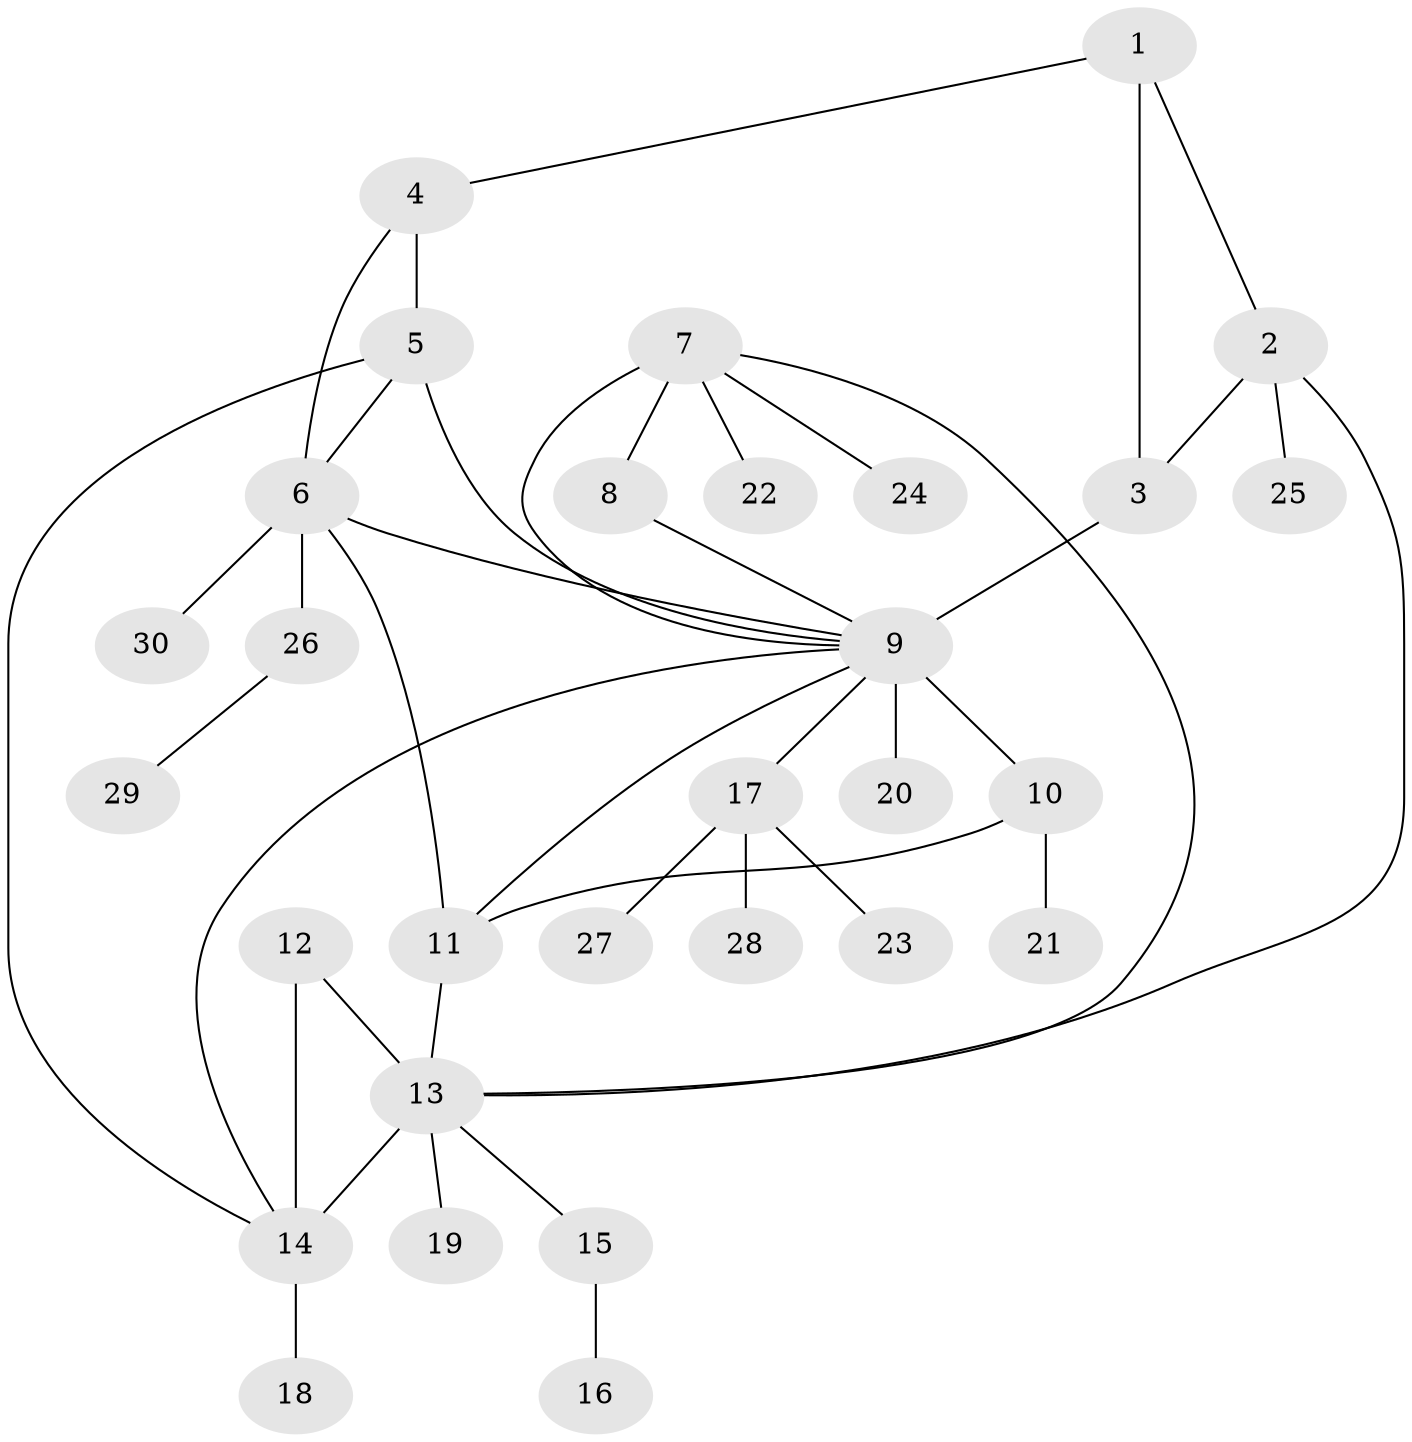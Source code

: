 // original degree distribution, {4: 0.08333333333333333, 5: 0.06666666666666667, 11: 0.03333333333333333, 8: 0.03333333333333333, 7: 0.016666666666666666, 2: 0.21666666666666667, 3: 0.03333333333333333, 1: 0.5166666666666667}
// Generated by graph-tools (version 1.1) at 2025/37/03/09/25 02:37:31]
// undirected, 30 vertices, 41 edges
graph export_dot {
graph [start="1"]
  node [color=gray90,style=filled];
  1;
  2;
  3;
  4;
  5;
  6;
  7;
  8;
  9;
  10;
  11;
  12;
  13;
  14;
  15;
  16;
  17;
  18;
  19;
  20;
  21;
  22;
  23;
  24;
  25;
  26;
  27;
  28;
  29;
  30;
  1 -- 2 [weight=1.0];
  1 -- 3 [weight=1.0];
  1 -- 4 [weight=1.0];
  2 -- 3 [weight=1.0];
  2 -- 13 [weight=1.0];
  2 -- 25 [weight=1.0];
  3 -- 9 [weight=8.0];
  4 -- 5 [weight=2.0];
  4 -- 6 [weight=1.0];
  5 -- 6 [weight=1.0];
  5 -- 9 [weight=1.0];
  5 -- 14 [weight=1.0];
  6 -- 9 [weight=2.0];
  6 -- 11 [weight=1.0];
  6 -- 26 [weight=1.0];
  6 -- 30 [weight=1.0];
  7 -- 8 [weight=1.0];
  7 -- 9 [weight=2.0];
  7 -- 13 [weight=1.0];
  7 -- 22 [weight=1.0];
  7 -- 24 [weight=1.0];
  8 -- 9 [weight=1.0];
  9 -- 10 [weight=1.0];
  9 -- 11 [weight=1.0];
  9 -- 14 [weight=1.0];
  9 -- 17 [weight=1.0];
  9 -- 20 [weight=1.0];
  10 -- 11 [weight=1.0];
  10 -- 21 [weight=1.0];
  11 -- 13 [weight=1.0];
  12 -- 13 [weight=1.0];
  12 -- 14 [weight=1.0];
  13 -- 14 [weight=4.0];
  13 -- 15 [weight=1.0];
  13 -- 19 [weight=1.0];
  14 -- 18 [weight=1.0];
  15 -- 16 [weight=1.0];
  17 -- 23 [weight=1.0];
  17 -- 27 [weight=1.0];
  17 -- 28 [weight=1.0];
  26 -- 29 [weight=1.0];
}
